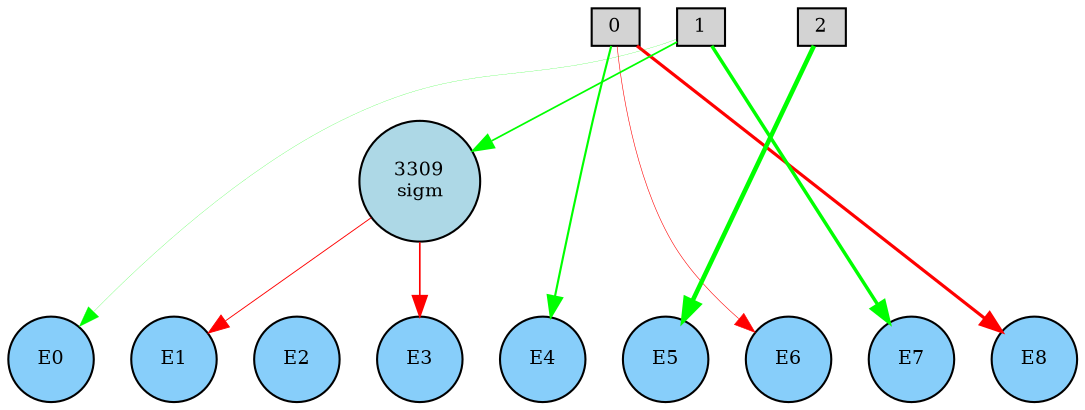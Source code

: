 digraph {
	node [fontsize=9 height=0.2 shape=circle width=0.2]
	subgraph inputs {
		node [shape=box style=filled]
		rank=source
		0 [fillcolor=lightgray]
		1 [fillcolor=lightgray]
		0 -> 1 [style=invis]
		2 [fillcolor=lightgray]
		1 -> 2 [style=invis]
	}
	subgraph outputs {
		node [style=filled]
		rank=sink
		E0 [fillcolor=lightskyblue fontsize=9 height=0.2 shape=circle width=0.2]
		E1 [fillcolor=lightskyblue fontsize=9 height=0.2 shape=circle width=0.2]
		E0 -> E1 [style=invis]
		E2 [fillcolor=lightskyblue fontsize=9 height=0.2 shape=circle width=0.2]
		E1 -> E2 [style=invis]
		E3 [fillcolor=lightskyblue fontsize=9 height=0.2 shape=circle width=0.2]
		E2 -> E3 [style=invis]
		E4 [fillcolor=lightskyblue fontsize=9 height=0.2 shape=circle width=0.2]
		E3 -> E4 [style=invis]
		E5 [fillcolor=lightskyblue fontsize=9 height=0.2 shape=circle width=0.2]
		E4 -> E5 [style=invis]
		E6 [fillcolor=lightskyblue fontsize=9 height=0.2 shape=circle width=0.2]
		E5 -> E6 [style=invis]
		E7 [fillcolor=lightskyblue fontsize=9 height=0.2 shape=circle width=0.2]
		E6 -> E7 [style=invis]
		E8 [fillcolor=lightskyblue fontsize=9 height=0.2 shape=circle width=0.2]
		E7 -> E8 [style=invis]
	}
	3309 [label="3309
sigm" fillcolor=lightblue style=filled]
	1 -> E7 [color=green penwidth=1.6532587674108208 style=solid]
	2 -> E5 [color=green penwidth=2.198554304581346 style=solid]
	0 -> E4 [color=green penwidth=1.023232866528095 style=solid]
	0 -> E8 [color=red penwidth=1.520607391075457 style=solid]
	1 -> 3309 [color=green penwidth=0.8195669432415721 style=solid]
	3309 -> E1 [color=red penwidth=0.4419842089610281 style=solid]
	0 -> E6 [color=red penwidth=0.2730108186387214 style=solid]
	1 -> E0 [color=green penwidth=0.10631692719650983 style=solid]
	3309 -> E3 [color=red penwidth=0.795877313792202 style=solid]
}
